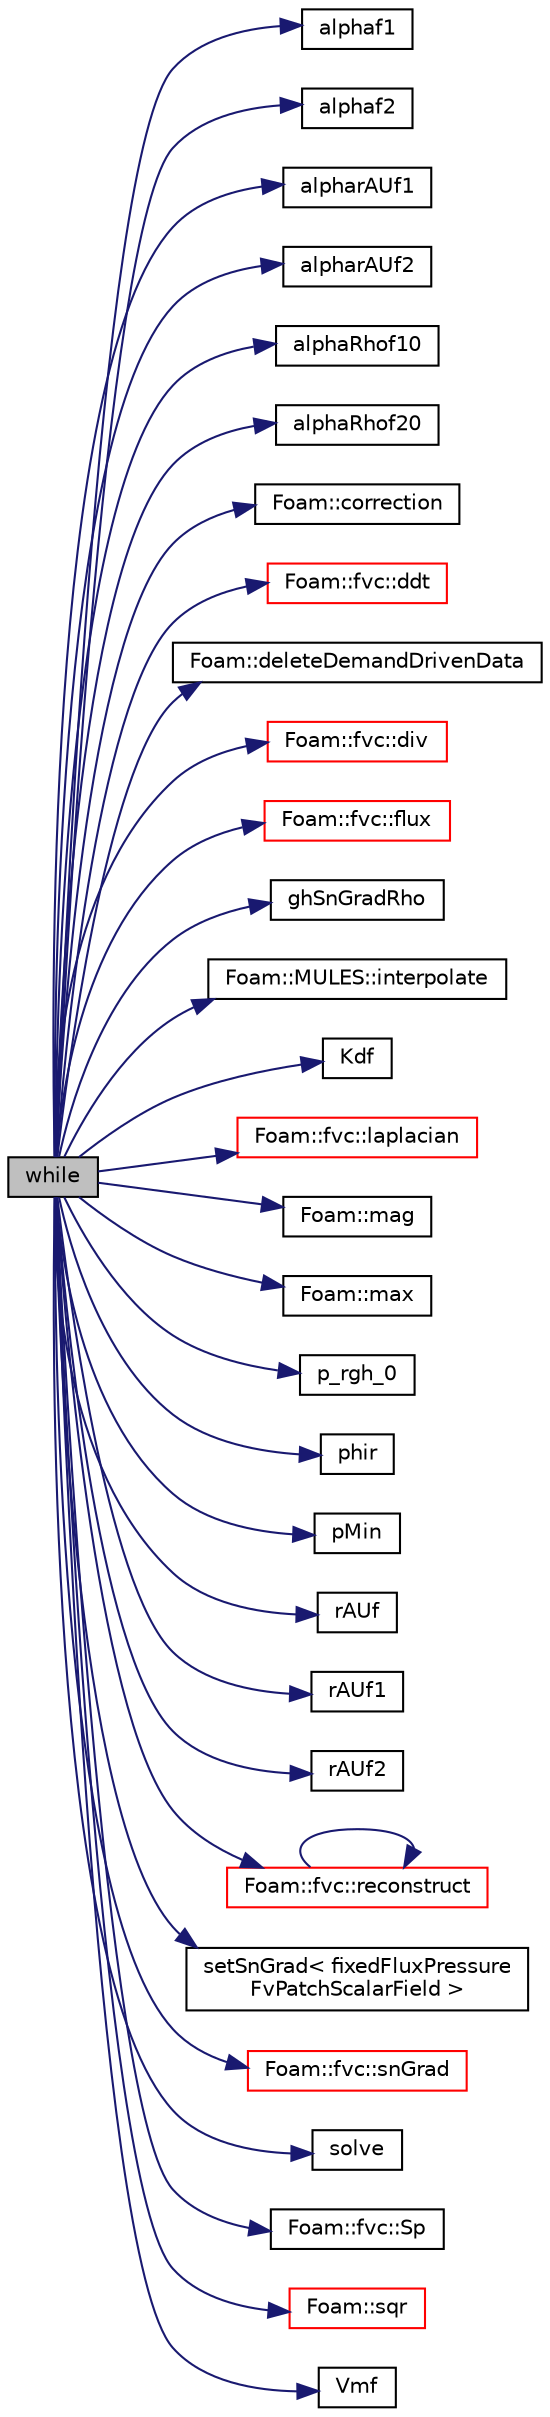 digraph "while"
{
  bgcolor="transparent";
  edge [fontname="Helvetica",fontsize="10",labelfontname="Helvetica",labelfontsize="10"];
  node [fontname="Helvetica",fontsize="10",shape=record];
  rankdir="LR";
  Node83 [label="while",height=0.2,width=0.4,color="black", fillcolor="grey75", style="filled", fontcolor="black"];
  Node83 -> Node84 [color="midnightblue",fontsize="10",style="solid",fontname="Helvetica"];
  Node84 [label="alphaf1",height=0.2,width=0.4,color="black",URL="$a39341.html#a56ffcaedadad19bec661b0b110fea575"];
  Node83 -> Node85 [color="midnightblue",fontsize="10",style="solid",fontname="Helvetica"];
  Node85 [label="alphaf2",height=0.2,width=0.4,color="black",URL="$a39341.html#a1a3606b91666d14f45addfad2324724e"];
  Node83 -> Node86 [color="midnightblue",fontsize="10",style="solid",fontname="Helvetica"];
  Node86 [label="alpharAUf1",height=0.2,width=0.4,color="black",URL="$a39341.html#a3bb4e48b3e5634750d2cdacf7b0bf952"];
  Node83 -> Node87 [color="midnightblue",fontsize="10",style="solid",fontname="Helvetica"];
  Node87 [label="alpharAUf2",height=0.2,width=0.4,color="black",URL="$a39341.html#a858c1e77dbff1ea7ec5ff23a310f42f0"];
  Node83 -> Node88 [color="midnightblue",fontsize="10",style="solid",fontname="Helvetica"];
  Node88 [label="alphaRhof10",height=0.2,width=0.4,color="black",URL="$a39344.html#a61c954b274291667e79bd4250ad62ce9"];
  Node83 -> Node89 [color="midnightblue",fontsize="10",style="solid",fontname="Helvetica"];
  Node89 [label="alphaRhof20",height=0.2,width=0.4,color="black",URL="$a39344.html#a3371bbc75d7dff3cfeb0a055352f7ade"];
  Node83 -> Node90 [color="midnightblue",fontsize="10",style="solid",fontname="Helvetica"];
  Node90 [label="Foam::correction",height=0.2,width=0.4,color="black",URL="$a21851.html#aa5166e83cc970d681cdb0246482047e8",tooltip="Return the correction form of the given matrix. "];
  Node83 -> Node91 [color="midnightblue",fontsize="10",style="solid",fontname="Helvetica"];
  Node91 [label="Foam::fvc::ddt",height=0.2,width=0.4,color="red",URL="$a21861.html#a5dc871206ab86042756c8ccfdc5797ad"];
  Node83 -> Node320 [color="midnightblue",fontsize="10",style="solid",fontname="Helvetica"];
  Node320 [label="Foam::deleteDemandDrivenData",height=0.2,width=0.4,color="black",URL="$a21851.html#a676ff999562d389fd174d693e17d230a"];
  Node83 -> Node152 [color="midnightblue",fontsize="10",style="solid",fontname="Helvetica"];
  Node152 [label="Foam::fvc::div",height=0.2,width=0.4,color="red",URL="$a21861.html#a585533948ad80abfe589d920c641f251"];
  Node83 -> Node387 [color="midnightblue",fontsize="10",style="solid",fontname="Helvetica"];
  Node387 [label="Foam::fvc::flux",height=0.2,width=0.4,color="red",URL="$a21861.html#a8fc1922666ca94c5fd207b8b96f99467",tooltip="Return the face-flux field obtained from the given volVectorField. "];
  Node83 -> Node388 [color="midnightblue",fontsize="10",style="solid",fontname="Helvetica"];
  Node388 [label="ghSnGradRho",height=0.2,width=0.4,color="black",URL="$a39329.html#a2e3d7c2e24b69293fefb1d3c27193f41"];
  Node83 -> Node389 [color="midnightblue",fontsize="10",style="solid",fontname="Helvetica"];
  Node389 [label="Foam::MULES::interpolate",height=0.2,width=0.4,color="black",URL="$a21864.html#a4d62f21551985d814104861e7c1d9b4f"];
  Node83 -> Node390 [color="midnightblue",fontsize="10",style="solid",fontname="Helvetica"];
  Node390 [label="Kdf",height=0.2,width=0.4,color="black",URL="$a39344.html#a334b4aaa686c4d75dae3f8ef21c2fee3"];
  Node83 -> Node391 [color="midnightblue",fontsize="10",style="solid",fontname="Helvetica"];
  Node391 [label="Foam::fvc::laplacian",height=0.2,width=0.4,color="red",URL="$a21861.html#ac75bff389d0405149b204b0d7ac214cd"];
  Node83 -> Node170 [color="midnightblue",fontsize="10",style="solid",fontname="Helvetica"];
  Node170 [label="Foam::mag",height=0.2,width=0.4,color="black",URL="$a21851.html#a929da2a3fdcf3dacbbe0487d3a330dae"];
  Node83 -> Node297 [color="midnightblue",fontsize="10",style="solid",fontname="Helvetica"];
  Node297 [label="Foam::max",height=0.2,width=0.4,color="black",URL="$a21851.html#ac993e906cf2774ae77e666bc24e81733"];
  Node83 -> Node384 [color="midnightblue",fontsize="10",style="solid",fontname="Helvetica"];
  Node384 [label="p_rgh_0",height=0.2,width=0.4,color="black",URL="$a39305.html#a334f791ac62072f36a4207b1994c1cc1"];
  Node83 -> Node394 [color="midnightblue",fontsize="10",style="solid",fontname="Helvetica"];
  Node394 [label="phir",height=0.2,width=0.4,color="black",URL="$a39755.html#a4467c6170d33d993a4e646952bde9020"];
  Node83 -> Node395 [color="midnightblue",fontsize="10",style="solid",fontname="Helvetica"];
  Node395 [label="pMin",height=0.2,width=0.4,color="black",URL="$a41441.html#a48bbce368545974bebafe3faccb1040b"];
  Node83 -> Node396 [color="midnightblue",fontsize="10",style="solid",fontname="Helvetica"];
  Node396 [label="rAUf",height=0.2,width=0.4,color="black",URL="$a39239.html#ae693ae4c2085edc7ebb2aac47e046b2d"];
  Node83 -> Node397 [color="midnightblue",fontsize="10",style="solid",fontname="Helvetica"];
  Node397 [label="rAUf1",height=0.2,width=0.4,color="black",URL="$a39344.html#abf93f9a7a21a0b5bcc03ee14b87cbfba"];
  Node83 -> Node398 [color="midnightblue",fontsize="10",style="solid",fontname="Helvetica"];
  Node398 [label="rAUf2",height=0.2,width=0.4,color="black",URL="$a39344.html#a53134c9f8baaafbc26ecd4aeae2d5dfb"];
  Node83 -> Node399 [color="midnightblue",fontsize="10",style="solid",fontname="Helvetica"];
  Node399 [label="Foam::fvc::reconstruct",height=0.2,width=0.4,color="red",URL="$a21861.html#ad8a6471328adb4cddcc0d4cedfa39ca2"];
  Node399 -> Node399 [color="midnightblue",fontsize="10",style="solid",fontname="Helvetica"];
  Node83 -> Node404 [color="midnightblue",fontsize="10",style="solid",fontname="Helvetica"];
  Node404 [label="setSnGrad\< fixedFluxPressure\lFvPatchScalarField \>",height=0.2,width=0.4,color="black",URL="$a39329.html#add739e63e9bb1ee51a911b63d0ae04de"];
  Node83 -> Node405 [color="midnightblue",fontsize="10",style="solid",fontname="Helvetica"];
  Node405 [label="Foam::fvc::snGrad",height=0.2,width=0.4,color="red",URL="$a21861.html#a15da734ee906cb52cf17937ab84c41a0"];
  Node83 -> Node407 [color="midnightblue",fontsize="10",style="solid",fontname="Helvetica"];
  Node407 [label="solve",height=0.2,width=0.4,color="black",URL="$a39287.html#a63a249aff939702e1f4e9e11464c663c"];
  Node83 -> Node386 [color="midnightblue",fontsize="10",style="solid",fontname="Helvetica"];
  Node386 [label="Foam::fvc::Sp",height=0.2,width=0.4,color="black",URL="$a21861.html#acb372005d973de14c63c97ba57a82d99"];
  Node83 -> Node408 [color="midnightblue",fontsize="10",style="solid",fontname="Helvetica"];
  Node408 [label="Foam::sqr",height=0.2,width=0.4,color="red",URL="$a21851.html#a277dc11c581d53826ab5090b08f3b17b"];
  Node83 -> Node409 [color="midnightblue",fontsize="10",style="solid",fontname="Helvetica"];
  Node409 [label="Vmf",height=0.2,width=0.4,color="black",URL="$a39344.html#a6202358428fa923d53e7c70660bbc17e"];
}
